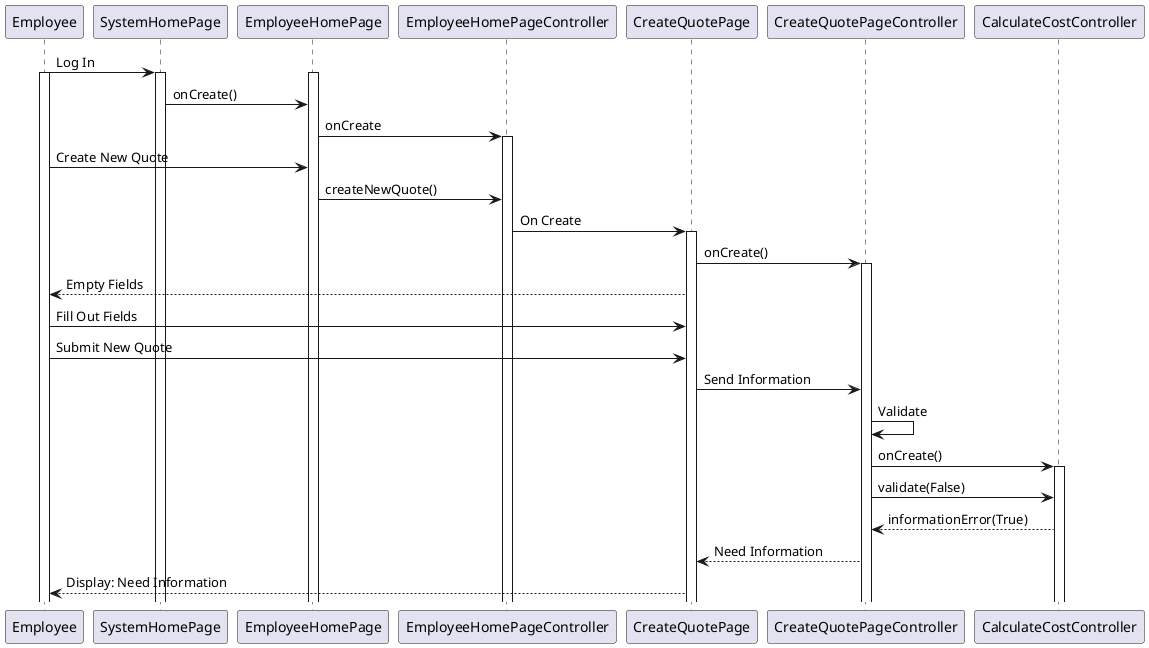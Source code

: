 @startuml
Employee -> SystemHomePage : Log In
activate Employee
activate SystemHomePage
activate EmployeeHomePage
SystemHomePage -> EmployeeHomePage  : onCreate()
EmployeeHomePage -> EmployeeHomePageController: onCreate
activate EmployeeHomePageController
Employee -> EmployeeHomePage : Create New Quote
EmployeeHomePage -> EmployeeHomePageController : createNewQuote()
EmployeeHomePageController -> CreateQuotePage : On Create
activate CreateQuotePage
CreateQuotePage -> CreateQuotePageController : onCreate()
activate CreateQuotePageController
CreateQuotePage --> Employee : Empty Fields
Employee -> CreateQuotePage : Fill Out Fields
Employee -> CreateQuotePage : Submit New Quote
CreateQuotePage -> CreateQuotePageController : Send Information
CreateQuotePageController -> CreateQuotePageController : Validate
CreateQuotePageController -> CalculateCostController : onCreate()
activate CalculateCostController
CreateQuotePageController -> CalculateCostController : validate(False)
CalculateCostController --> CreateQuotePageController : informationError(True)
CreateQuotePageController --> CreateQuotePage : Need Information
CreateQuotePage --> Employee : Display: Need Information
@enduml